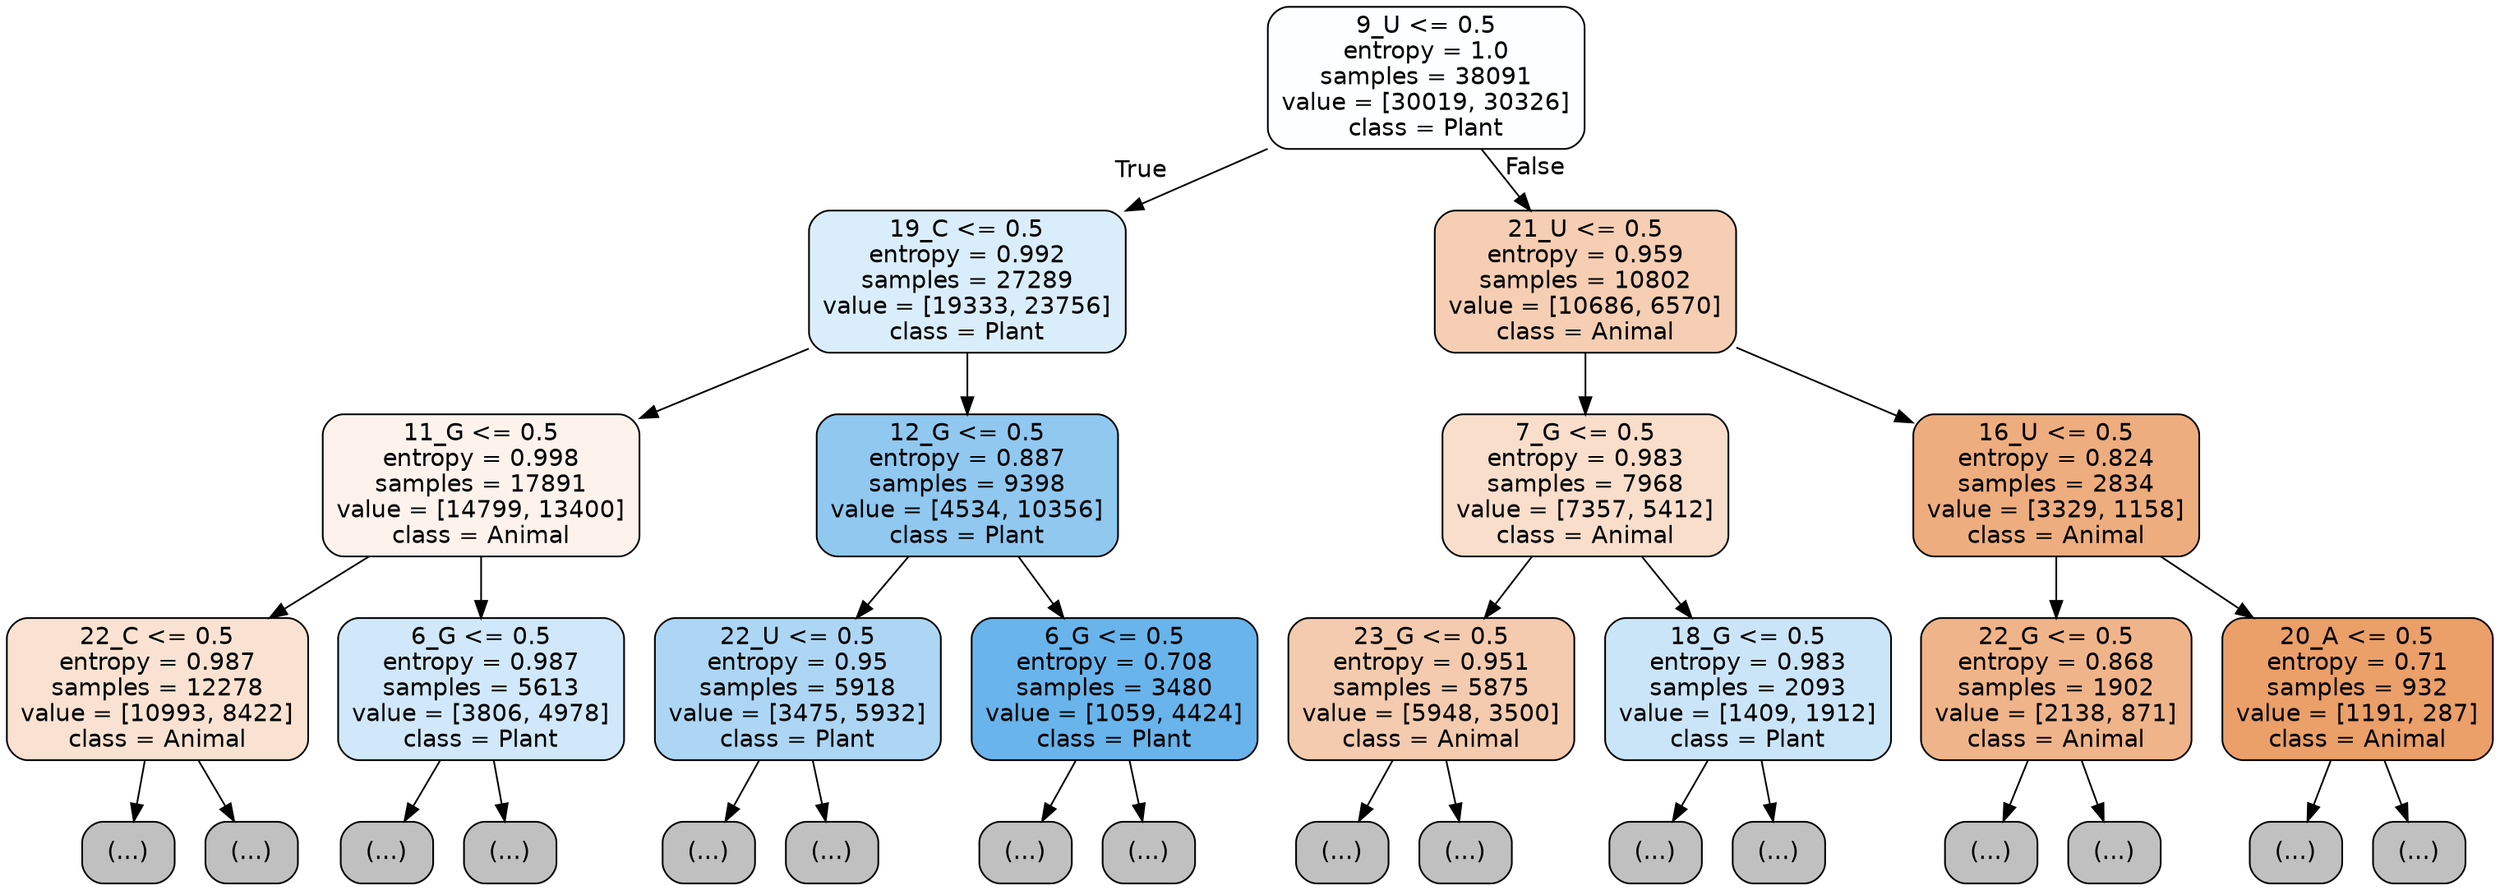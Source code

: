 digraph Tree {
node [shape=box, style="filled, rounded", color="black", fontname="helvetica"] ;
edge [fontname="helvetica"] ;
0 [label="9_U <= 0.5\nentropy = 1.0\nsamples = 38091\nvalue = [30019, 30326]\nclass = Plant", fillcolor="#fdfeff"] ;
1 [label="19_C <= 0.5\nentropy = 0.992\nsamples = 27289\nvalue = [19333, 23756]\nclass = Plant", fillcolor="#daedfa"] ;
0 -> 1 [labeldistance=2.5, labelangle=45, headlabel="True"] ;
2 [label="11_G <= 0.5\nentropy = 0.998\nsamples = 17891\nvalue = [14799, 13400]\nclass = Animal", fillcolor="#fdf3ec"] ;
1 -> 2 ;
3 [label="22_C <= 0.5\nentropy = 0.987\nsamples = 12278\nvalue = [10993, 8422]\nclass = Animal", fillcolor="#f9e2d1"] ;
2 -> 3 ;
4 [label="(...)", fillcolor="#C0C0C0"] ;
3 -> 4 ;
5969 [label="(...)", fillcolor="#C0C0C0"] ;
3 -> 5969 ;
6620 [label="6_G <= 0.5\nentropy = 0.987\nsamples = 5613\nvalue = [3806, 4978]\nclass = Plant", fillcolor="#d0e8f9"] ;
2 -> 6620 ;
6621 [label="(...)", fillcolor="#C0C0C0"] ;
6620 -> 6621 ;
8426 [label="(...)", fillcolor="#C0C0C0"] ;
6620 -> 8426 ;
9119 [label="12_G <= 0.5\nentropy = 0.887\nsamples = 9398\nvalue = [4534, 10356]\nclass = Plant", fillcolor="#90c8f0"] ;
1 -> 9119 ;
9120 [label="22_U <= 0.5\nentropy = 0.95\nsamples = 5918\nvalue = [3475, 5932]\nclass = Plant", fillcolor="#add6f4"] ;
9119 -> 9120 ;
9121 [label="(...)", fillcolor="#C0C0C0"] ;
9120 -> 9121 ;
10948 [label="(...)", fillcolor="#C0C0C0"] ;
9120 -> 10948 ;
11223 [label="6_G <= 0.5\nentropy = 0.708\nsamples = 3480\nvalue = [1059, 4424]\nclass = Plant", fillcolor="#68b4eb"] ;
9119 -> 11223 ;
11224 [label="(...)", fillcolor="#C0C0C0"] ;
11223 -> 11224 ;
11795 [label="(...)", fillcolor="#C0C0C0"] ;
11223 -> 11795 ;
12004 [label="21_U <= 0.5\nentropy = 0.959\nsamples = 10802\nvalue = [10686, 6570]\nclass = Animal", fillcolor="#f5ceb3"] ;
0 -> 12004 [labeldistance=2.5, labelangle=-45, headlabel="False"] ;
12005 [label="7_G <= 0.5\nentropy = 0.983\nsamples = 7968\nvalue = [7357, 5412]\nclass = Animal", fillcolor="#f8decb"] ;
12004 -> 12005 ;
12006 [label="23_G <= 0.5\nentropy = 0.951\nsamples = 5875\nvalue = [5948, 3500]\nclass = Animal", fillcolor="#f4cbae"] ;
12005 -> 12006 ;
12007 [label="(...)", fillcolor="#C0C0C0"] ;
12006 -> 12007 ;
14800 [label="(...)", fillcolor="#C0C0C0"] ;
12006 -> 14800 ;
14917 [label="18_G <= 0.5\nentropy = 0.983\nsamples = 2093\nvalue = [1409, 1912]\nclass = Plant", fillcolor="#cbe5f8"] ;
12005 -> 14917 ;
14918 [label="(...)", fillcolor="#C0C0C0"] ;
14917 -> 14918 ;
15597 [label="(...)", fillcolor="#C0C0C0"] ;
14917 -> 15597 ;
15870 [label="16_U <= 0.5\nentropy = 0.824\nsamples = 2834\nvalue = [3329, 1158]\nclass = Animal", fillcolor="#eead7e"] ;
12004 -> 15870 ;
15871 [label="22_G <= 0.5\nentropy = 0.868\nsamples = 1902\nvalue = [2138, 871]\nclass = Animal", fillcolor="#f0b48a"] ;
15870 -> 15871 ;
15872 [label="(...)", fillcolor="#C0C0C0"] ;
15871 -> 15872 ;
16517 [label="(...)", fillcolor="#C0C0C0"] ;
15871 -> 16517 ;
16626 [label="20_A <= 0.5\nentropy = 0.71\nsamples = 932\nvalue = [1191, 287]\nclass = Animal", fillcolor="#eb9f69"] ;
15870 -> 16626 ;
16627 [label="(...)", fillcolor="#C0C0C0"] ;
16626 -> 16627 ;
16882 [label="(...)", fillcolor="#C0C0C0"] ;
16626 -> 16882 ;
}